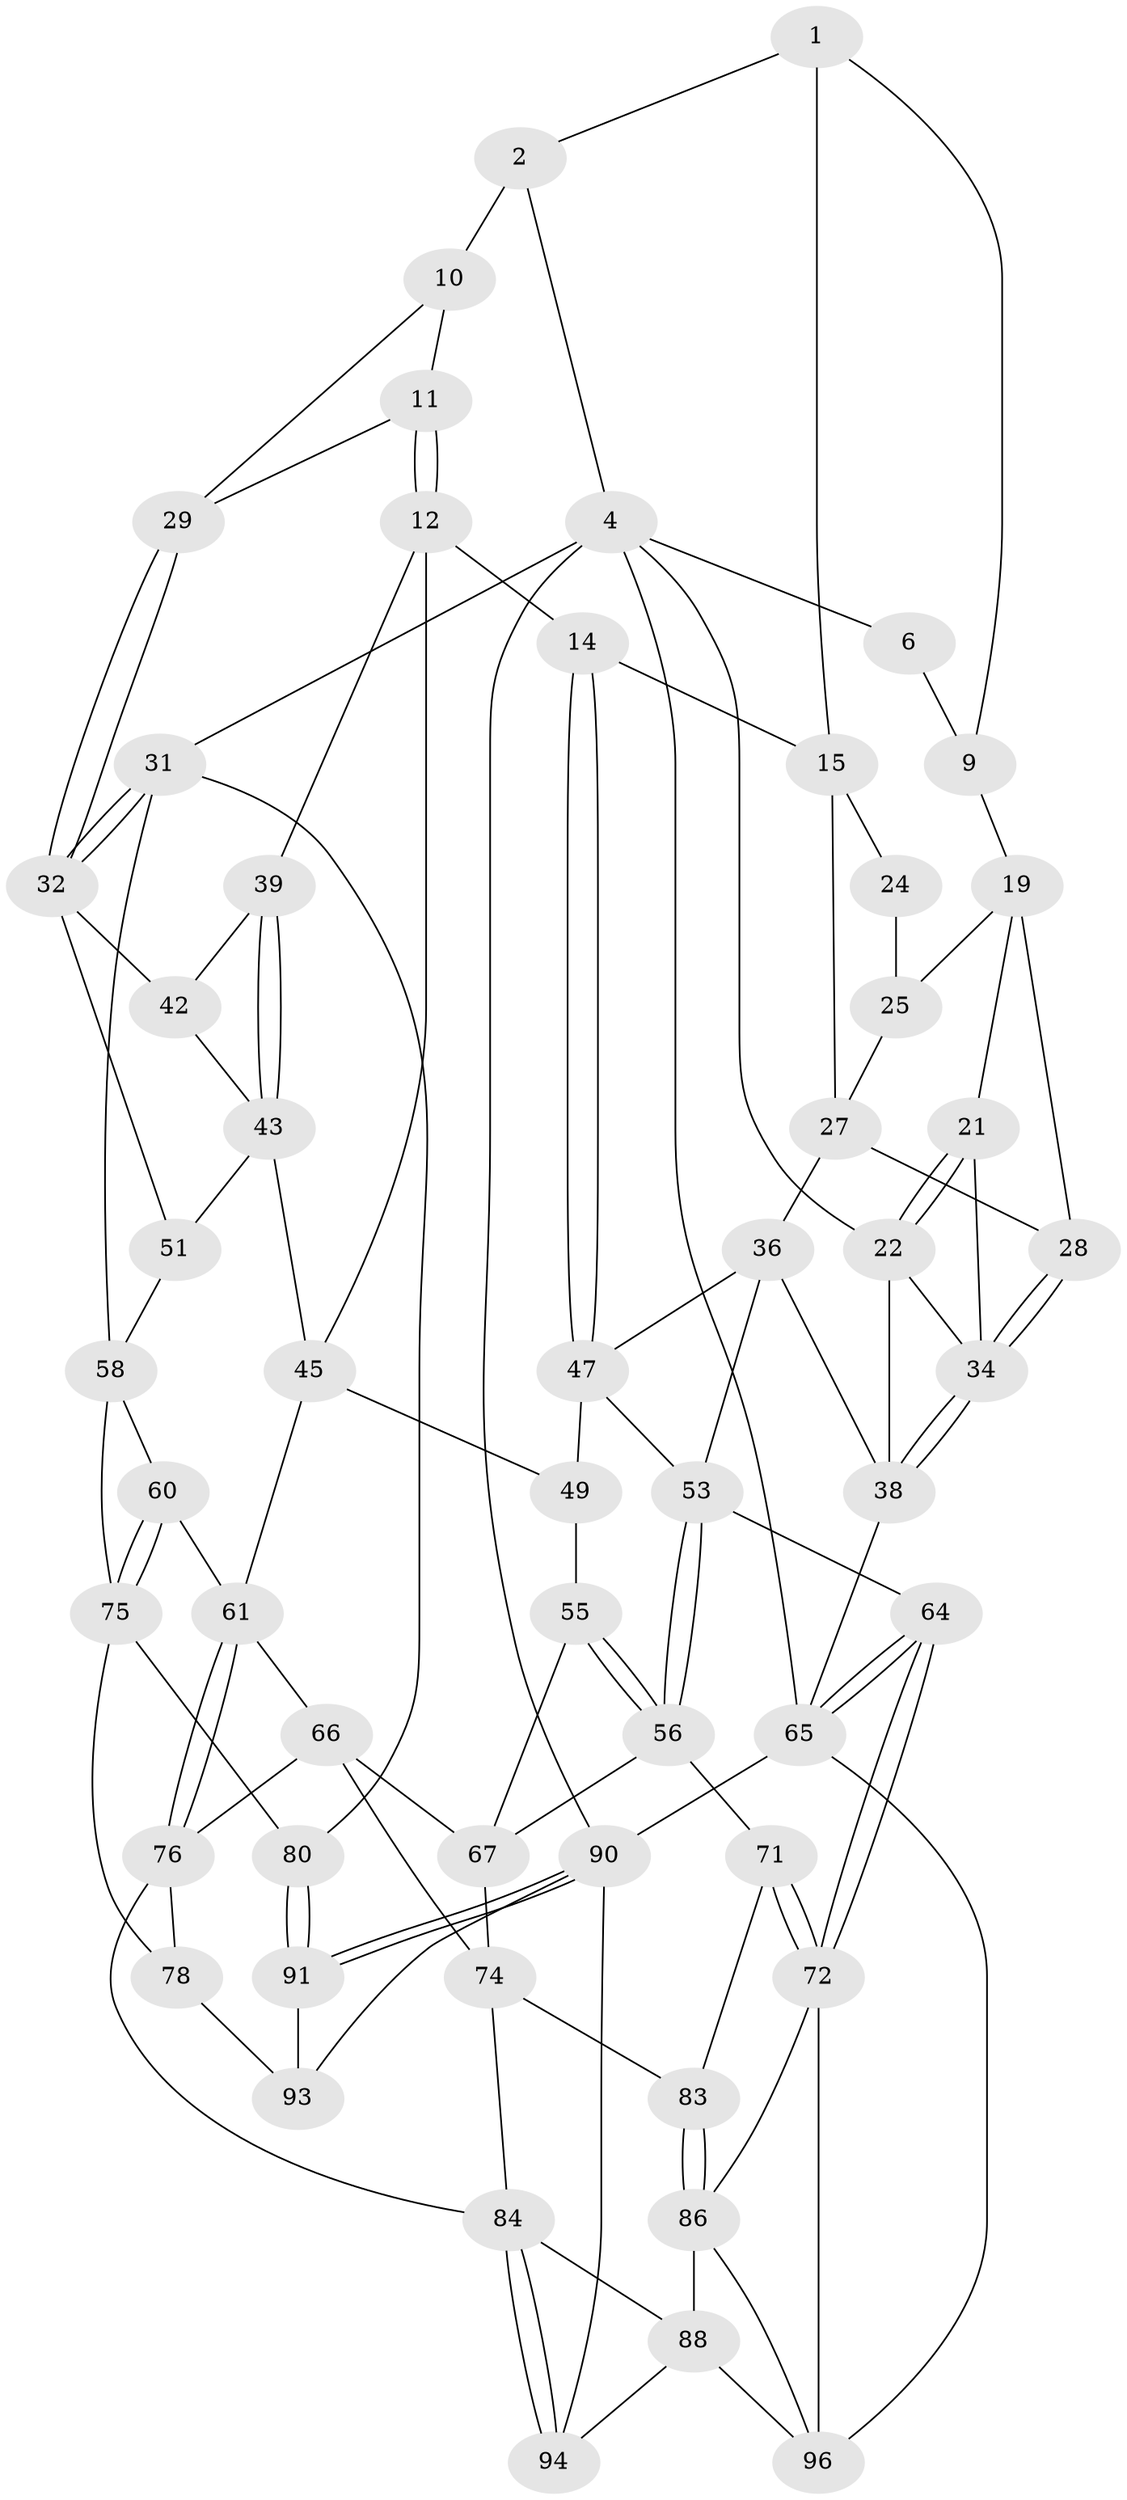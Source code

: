 // Generated by graph-tools (version 1.1) at 2025/52/02/27/25 19:52:39]
// undirected, 56 vertices, 119 edges
graph export_dot {
graph [start="1"]
  node [color=gray90,style=filled];
  1 [pos="+0.4172853869927815+0",super="+8"];
  2 [pos="+0.6312385230663804+0",super="+3"];
  4 [pos="+1+0",super="+5"];
  6 [pos="+0+0",super="+7"];
  9 [pos="+0.17770885497884395+0.08896138198556278",super="+17"];
  10 [pos="+0.6861633497901449+0.05713066790877285",super="+18"];
  11 [pos="+0.6761587153890072+0.10969781262861444",super="+30"];
  12 [pos="+0.5568810627590667+0.20119120910515179",super="+13"];
  14 [pos="+0.4776364378100391+0.19008290394664532"];
  15 [pos="+0.45419831194659177+0.15936000478568213",super="+16"];
  19 [pos="+0.150397507410933+0.12322364260890119",super="+20"];
  21 [pos="+0+0.1162000848993584"];
  22 [pos="+0+0.015265794496121662",super="+23"];
  24 [pos="+0.3166572158708181+0.1356913010193626"];
  25 [pos="+0.1570518061740813+0.13089843532509868",super="+26"];
  27 [pos="+0.2145715648151569+0.2334853999750984",super="+33"];
  28 [pos="+0.12112363693757787+0.2553194202950366"];
  29 [pos="+0.8589642795951757+0.21469119105966236"];
  31 [pos="+1+0.3756867162692859",super="+57"];
  32 [pos="+0.9068810426205728+0.3087438955370455",super="+41"];
  34 [pos="+0.08474546365604928+0.3117634333982122",super="+35"];
  36 [pos="+0.25072632543133055+0.31319352176113463",super="+37"];
  38 [pos="+0.05751540074261899+0.4093938909708942",super="+52"];
  39 [pos="+0.623756603560717+0.24744480514552408",super="+40"];
  42 [pos="+0.7072558712125266+0.30750612225272295"];
  43 [pos="+0.6621672023807684+0.31952642179629626",super="+44"];
  45 [pos="+0.6064456963262758+0.48672279990436473",super="+46"];
  47 [pos="+0.3494089058659195+0.3665670161626234",super="+48"];
  49 [pos="+0.4120338618818343+0.45812270455417603",super="+50"];
  51 [pos="+0.8723223715247059+0.3451018925813299"];
  53 [pos="+0.1942253850001598+0.49437475705773243",super="+54"];
  55 [pos="+0.23479462076374444+0.5021944008044633",super="+63"];
  56 [pos="+0.2128893440722897+0.5131761336028783",super="+70"];
  58 [pos="+0.8905787144728493+0.6232591264621206",super="+59"];
  60 [pos="+0.733350910197239+0.5529821858981853"];
  61 [pos="+0.6433352345511528+0.5567073374647845",super="+62"];
  64 [pos="+0+0.8029754858129474"];
  65 [pos="+0+0.8768414124590117",super="+68"];
  66 [pos="+0.47349171568366166+0.6042277152436243",super="+73"];
  67 [pos="+0.38735141247902155+0.5478878413698555",super="+69"];
  71 [pos="+0.23152221294789968+0.6664414570928022"];
  72 [pos="+0.016658296451007137+0.7953628049587564",super="+87"];
  74 [pos="+0.42104614740478347+0.7227977094773528",super="+82"];
  75 [pos="+0.875600276497302+0.6271042263117363",super="+77"];
  76 [pos="+0.6161539257435407+0.7869048005285546",super="+79"];
  78 [pos="+0.686033608112004+0.8332037188494607"];
  80 [pos="+1+0.7594396971513121",super="+81"];
  83 [pos="+0.31144360294539836+0.8103793022614446"];
  84 [pos="+0.6084113128034924+0.8849821295838404",super="+85"];
  86 [pos="+0.2909018631154968+0.8739059861083558",super="+89"];
  88 [pos="+0.39964571439239915+0.8841983887121264",super="+95"];
  90 [pos="+1+1",super="+98"];
  91 [pos="+1+1",super="+92"];
  93 [pos="+0.818795867103929+0.9155800015061409"];
  94 [pos="+0.5627310991182823+1"];
  96 [pos="+0.37845375211372306+1",super="+97"];
  1 -- 2;
  1 -- 9;
  1 -- 15;
  2 -- 10 [weight=2];
  2 -- 4;
  4 -- 31;
  4 -- 90;
  4 -- 65;
  4 -- 6;
  4 -- 22;
  6 -- 9 [weight=2];
  9 -- 19;
  10 -- 11;
  10 -- 29;
  11 -- 12;
  11 -- 12;
  11 -- 29;
  12 -- 39;
  12 -- 45;
  12 -- 14;
  14 -- 15;
  14 -- 47;
  14 -- 47;
  15 -- 27;
  15 -- 24;
  19 -- 25;
  19 -- 28;
  19 -- 21;
  21 -- 22;
  21 -- 22;
  21 -- 34;
  22 -- 34;
  22 -- 38;
  24 -- 25 [weight=2];
  25 -- 27;
  27 -- 28;
  27 -- 36;
  28 -- 34;
  28 -- 34;
  29 -- 32;
  29 -- 32;
  31 -- 32;
  31 -- 32;
  31 -- 80;
  31 -- 58;
  32 -- 42;
  32 -- 51;
  34 -- 38;
  34 -- 38;
  36 -- 53;
  36 -- 38;
  36 -- 47;
  38 -- 65;
  39 -- 43;
  39 -- 43;
  39 -- 42;
  42 -- 43;
  43 -- 51;
  43 -- 45;
  45 -- 61;
  45 -- 49;
  47 -- 49;
  47 -- 53;
  49 -- 55 [weight=2];
  51 -- 58;
  53 -- 56;
  53 -- 56;
  53 -- 64;
  55 -- 56;
  55 -- 56;
  55 -- 67;
  56 -- 71;
  56 -- 67;
  58 -- 75;
  58 -- 60;
  60 -- 61;
  60 -- 75;
  60 -- 75;
  61 -- 76;
  61 -- 76;
  61 -- 66;
  64 -- 65;
  64 -- 65;
  64 -- 72;
  64 -- 72;
  65 -- 90;
  65 -- 96;
  66 -- 67;
  66 -- 76;
  66 -- 74;
  67 -- 74;
  71 -- 72;
  71 -- 72;
  71 -- 83;
  72 -- 86;
  72 -- 96;
  74 -- 83;
  74 -- 84;
  75 -- 80;
  75 -- 78;
  76 -- 78;
  76 -- 84;
  78 -- 93;
  80 -- 91 [weight=2];
  80 -- 91;
  83 -- 86;
  83 -- 86;
  84 -- 94;
  84 -- 94;
  84 -- 88;
  86 -- 88;
  86 -- 96;
  88 -- 96;
  88 -- 94;
  90 -- 91;
  90 -- 91;
  90 -- 93;
  90 -- 94;
  91 -- 93;
}
